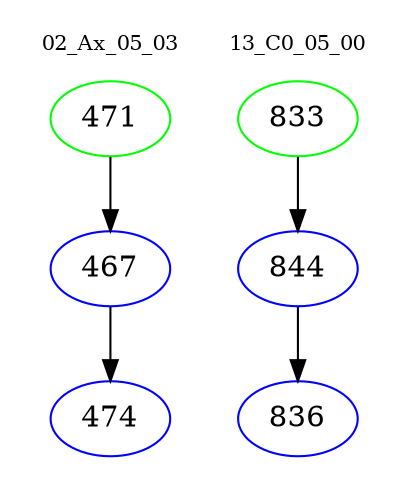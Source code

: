digraph{
subgraph cluster_0 {
color = white
label = "02_Ax_05_03";
fontsize=10;
T0_471 [label="471", color="green"]
T0_471 -> T0_467 [color="black"]
T0_467 [label="467", color="blue"]
T0_467 -> T0_474 [color="black"]
T0_474 [label="474", color="blue"]
}
subgraph cluster_1 {
color = white
label = "13_C0_05_00";
fontsize=10;
T1_833 [label="833", color="green"]
T1_833 -> T1_844 [color="black"]
T1_844 [label="844", color="blue"]
T1_844 -> T1_836 [color="black"]
T1_836 [label="836", color="blue"]
}
}
